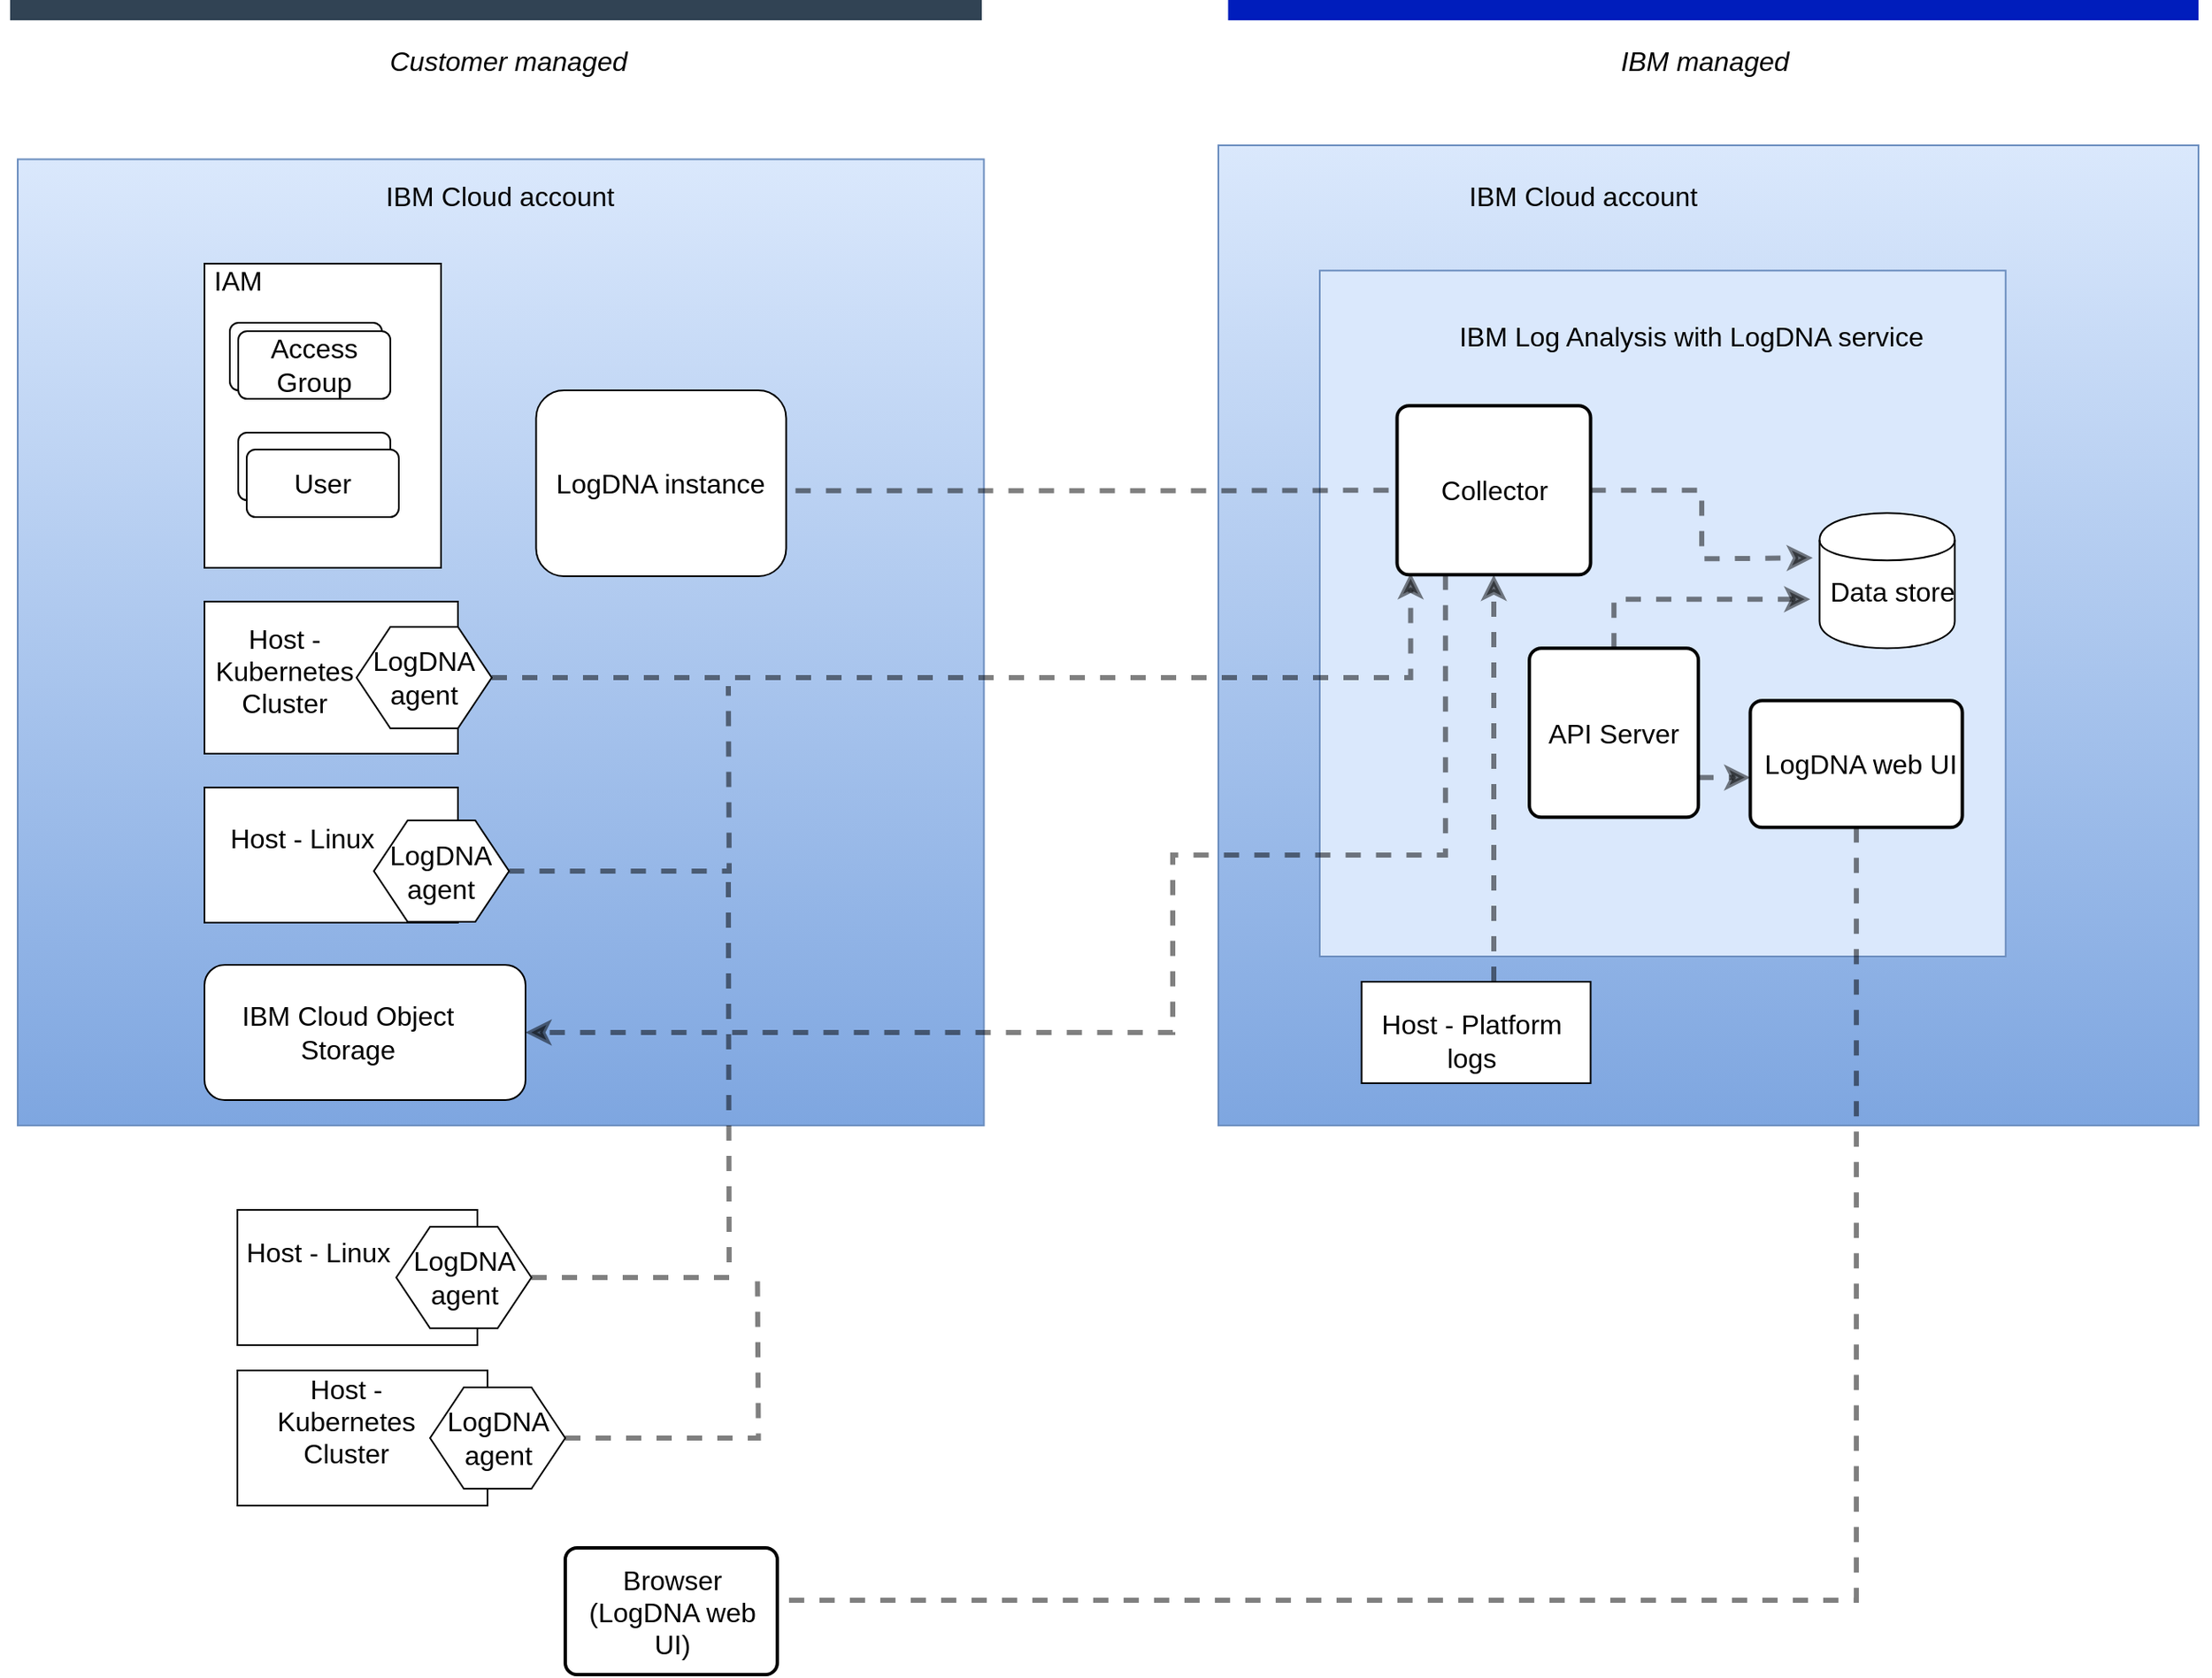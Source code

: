 <mxfile version="13.1.1" type="device"><diagram id="KGjhrkGEUppWPV7_tGg4" name="Page-1"><mxGraphModel dx="2201" dy="796" grid="1" gridSize="10" guides="1" tooltips="1" connect="1" arrows="1" fold="1" page="1" pageScale="1" pageWidth="850" pageHeight="1100" math="0" shadow="0"><root><mxCell id="0"/><mxCell id="1" parent="0"/><mxCell id="ui4-TvKn_bzTP9bnLdss-76" value="" style="whiteSpace=wrap;html=1;aspect=fixed;fontSize=16;fillColor=#dae8fc;strokeColor=#6c8ebf;gradientColor=#7ea6e0;" parent="1" vertex="1"><mxGeometry x="640" y="120" width="580" height="580" as="geometry"/></mxCell><mxCell id="ui4-TvKn_bzTP9bnLdss-112" value="" style="whiteSpace=wrap;html=1;aspect=fixed;fontSize=16;fillColor=#dae8fc;strokeColor=#6c8ebf;" parent="1" vertex="1"><mxGeometry x="700" y="194.13" width="405.87" height="405.87" as="geometry"/></mxCell><mxCell id="ui4-TvKn_bzTP9bnLdss-1" value="" style="endArrow=none;html=1;strokeColor=#314354;strokeWidth=12;fillColor=#647687;" parent="1" edge="1"><mxGeometry width="50" height="50" relative="1" as="geometry"><mxPoint x="-75" y="40" as="sourcePoint"/><mxPoint x="500" y="40" as="targetPoint"/></mxGeometry></mxCell><mxCell id="ui4-TvKn_bzTP9bnLdss-2" value="" style="endArrow=none;html=1;strokeColor=#001DBC;strokeWidth=12;fillColor=#0050ef;" parent="1" edge="1"><mxGeometry width="50" height="50" relative="1" as="geometry"><mxPoint x="645.76" y="40" as="sourcePoint"/><mxPoint x="1220" y="40" as="targetPoint"/></mxGeometry></mxCell><mxCell id="ui4-TvKn_bzTP9bnLdss-6" value="" style="whiteSpace=wrap;html=1;aspect=fixed;fillColor=#dae8fc;strokeColor=#6c8ebf;gradientColor=#7ea6e0;" parent="1" vertex="1"><mxGeometry x="-70.5" y="128.25" width="571.75" height="571.75" as="geometry"/></mxCell><mxCell id="ui4-TvKn_bzTP9bnLdss-7" value="&lt;font style=&quot;font-size: 16px&quot;&gt;IBM Cloud account&lt;/font&gt; " style="text;html=1;strokeColor=none;fillColor=none;align=center;verticalAlign=middle;whiteSpace=wrap;rounded=0;" parent="1" vertex="1"><mxGeometry x="5" y="140" width="420" height="20" as="geometry"/></mxCell><mxCell id="ui4-TvKn_bzTP9bnLdss-11" value="" style="rounded=0;whiteSpace=wrap;html=1;" parent="1" vertex="1"><mxGeometry x="40" y="190" width="140" height="180" as="geometry"/></mxCell><mxCell id="ui4-TvKn_bzTP9bnLdss-12" value="&lt;font style=&quot;font-size: 16px&quot;&gt;IAM&lt;/font&gt;" style="text;html=1;strokeColor=none;fillColor=none;align=center;verticalAlign=middle;whiteSpace=wrap;rounded=0;" parent="1" vertex="1"><mxGeometry x="40" y="190" width="40" height="20" as="geometry"/></mxCell><mxCell id="ui4-TvKn_bzTP9bnLdss-13" value="Access Group" style="rounded=1;whiteSpace=wrap;html=1;arcSize=13;" parent="1" vertex="1"><mxGeometry x="55" y="225" width="90" height="40" as="geometry"/></mxCell><mxCell id="ui4-TvKn_bzTP9bnLdss-19" value="&lt;font style=&quot;font-size: 16px&quot;&gt;Access Group&lt;/font&gt;" style="rounded=1;whiteSpace=wrap;html=1;arcSize=13;" parent="1" vertex="1"><mxGeometry x="60" y="230" width="90" height="40" as="geometry"/></mxCell><mxCell id="ui4-TvKn_bzTP9bnLdss-28" value="User" style="rounded=1;whiteSpace=wrap;html=1;arcSize=13;" parent="1" vertex="1"><mxGeometry x="60" y="290" width="90" height="40" as="geometry"/></mxCell><mxCell id="ui4-TvKn_bzTP9bnLdss-29" value="&lt;font style=&quot;font-size: 16px&quot;&gt;User&lt;/font&gt;" style="rounded=1;whiteSpace=wrap;html=1;arcSize=13;" parent="1" vertex="1"><mxGeometry x="65" y="300" width="90" height="40" as="geometry"/></mxCell><mxCell id="ui4-TvKn_bzTP9bnLdss-184" value="" style="edgeStyle=orthogonalEdgeStyle;rounded=0;comic=0;jumpStyle=none;jumpSize=9;orthogonalLoop=1;jettySize=auto;html=1;dashed=1;endArrow=none;endFill=0;endSize=6;strokeColor=#000000;strokeWidth=3;fontSize=16;opacity=50;exitX=0.805;exitY=0.343;exitDx=0;exitDy=0;exitPerimeter=0;" parent="1" source="ui4-TvKn_bzTP9bnLdss-6" target="ui4-TvKn_bzTP9bnLdss-82" edge="1"><mxGeometry relative="1" as="geometry"><mxPoint x="660.0" y="324.13" as="sourcePoint"/></mxGeometry></mxCell><mxCell id="ui4-TvKn_bzTP9bnLdss-33" value="" style="rounded=1;whiteSpace=wrap;html=1;" parent="1" vertex="1"><mxGeometry x="236.25" y="265" width="147.99" height="110" as="geometry"/></mxCell><mxCell id="ui4-TvKn_bzTP9bnLdss-38" value="LogDNA instance" style="text;html=1;strokeColor=none;fillColor=none;align=center;verticalAlign=middle;whiteSpace=wrap;rounded=0;fontSize=16;" parent="1" vertex="1"><mxGeometry x="245.24" y="310" width="130" height="20" as="geometry"/></mxCell><mxCell id="ui4-TvKn_bzTP9bnLdss-41" value="Customer managed" style="text;html=1;strokeColor=none;fillColor=none;align=center;verticalAlign=middle;whiteSpace=wrap;rounded=0;fontSize=16;fontStyle=2" parent="1" vertex="1"><mxGeometry x="10" y="60" width="420" height="20" as="geometry"/></mxCell><mxCell id="ui4-TvKn_bzTP9bnLdss-42" value="IBM managed" style="text;html=1;strokeColor=none;fillColor=none;align=center;verticalAlign=middle;whiteSpace=wrap;rounded=0;fontSize=16;fontStyle=2" parent="1" vertex="1"><mxGeometry x="645.76" y="60" width="564.24" height="20" as="geometry"/></mxCell><mxCell id="ui4-TvKn_bzTP9bnLdss-71" value="" style="rounded=0;whiteSpace=wrap;html=1;fontSize=16;" parent="1" vertex="1"><mxGeometry x="40.0" y="390" width="150" height="90" as="geometry"/></mxCell><mxCell id="ui4-TvKn_bzTP9bnLdss-72" value="Host - Kubernetes Cluster" style="text;html=1;strokeColor=none;fillColor=none;align=center;verticalAlign=middle;whiteSpace=wrap;rounded=0;fontSize=16;" parent="1" vertex="1"><mxGeometry x="40" y="402.06" width="95" height="57.44" as="geometry"/></mxCell><mxCell id="ui4-TvKn_bzTP9bnLdss-173" value="" style="edgeStyle=orthogonalEdgeStyle;rounded=0;comic=0;jumpStyle=none;jumpSize=9;orthogonalLoop=1;jettySize=auto;html=1;dashed=1;endSize=6;strokeColor=#000000;strokeWidth=3;fontSize=16;opacity=50;entryX=0.07;entryY=0.99;entryDx=0;entryDy=0;entryPerimeter=0;" parent="1" source="ui4-TvKn_bzTP9bnLdss-73" target="ui4-TvKn_bzTP9bnLdss-82" edge="1"><mxGeometry relative="1" as="geometry"><mxPoint x="330" y="435" as="targetPoint"/></mxGeometry></mxCell><mxCell id="ui4-TvKn_bzTP9bnLdss-73" value="LogDNA agent" style="shape=hexagon;perimeter=hexagonPerimeter2;whiteSpace=wrap;html=1;fontSize=16;" parent="1" vertex="1"><mxGeometry x="130" y="405" width="80" height="60" as="geometry"/></mxCell><mxCell id="ui4-TvKn_bzTP9bnLdss-79" value="" style="shape=cylinder;whiteSpace=wrap;html=1;boundedLbl=1;backgroundOutline=1;fontSize=16;" parent="1" vertex="1"><mxGeometry x="995.76" y="337.63" width="80" height="80" as="geometry"/></mxCell><mxCell id="mQE9vFAL_3ipoWha6VcH-6" value="" style="edgeStyle=orthogonalEdgeStyle;rounded=0;orthogonalLoop=1;jettySize=auto;html=1;entryX=1;entryY=0.5;entryDx=0;entryDy=0;dashed=1;fontSize=16;strokeWidth=3;opacity=50;endArrow=classic;endSize=6;exitX=0.25;exitY=1;exitDx=0;exitDy=0;" parent="1" source="ui4-TvKn_bzTP9bnLdss-82" target="mQE9vFAL_3ipoWha6VcH-1" edge="1"><mxGeometry relative="1" as="geometry"><mxPoint x="1161.26" y="384.13" as="targetPoint"/><Array as="points"><mxPoint x="774" y="540"/><mxPoint x="613" y="540"/><mxPoint x="613" y="645"/></Array></mxGeometry></mxCell><mxCell id="ui4-TvKn_bzTP9bnLdss-80" value="Data store" style="text;html=1;strokeColor=none;fillColor=none;align=center;verticalAlign=middle;whiteSpace=wrap;rounded=0;fontSize=16;" parent="1" vertex="1"><mxGeometry x="995.76" y="374.13" width="85.5" height="20" as="geometry"/></mxCell><mxCell id="ui4-TvKn_bzTP9bnLdss-162" value="" style="edgeStyle=orthogonalEdgeStyle;rounded=0;comic=0;jumpStyle=none;jumpSize=9;orthogonalLoop=1;jettySize=auto;html=1;dashed=1;endSize=6;strokeColor=#000000;strokeWidth=3;fontSize=16;opacity=50;entryX=0.025;entryY=0.394;entryDx=0;entryDy=0;entryPerimeter=0;" parent="1" source="ui4-TvKn_bzTP9bnLdss-82" edge="1"><mxGeometry relative="1" as="geometry"><mxPoint x="991.76" y="364.15" as="targetPoint"/></mxGeometry></mxCell><mxCell id="ui4-TvKn_bzTP9bnLdss-82" value="Collector" style="rounded=1;whiteSpace=wrap;html=1;absoluteArcSize=1;arcSize=14;strokeWidth=2;fontSize=16;" parent="1" vertex="1"><mxGeometry x="745.76" y="274.13" width="114.5" height="100" as="geometry"/></mxCell><mxCell id="ui4-TvKn_bzTP9bnLdss-83" value="&lt;font style=&quot;font-size: 16px&quot;&gt;IBM Log Analysis with LogDNA service&lt;/font&gt; " style="text;html=1;strokeColor=none;fillColor=none;align=center;verticalAlign=middle;whiteSpace=wrap;rounded=0;" parent="1" vertex="1"><mxGeometry x="760.26" y="222.63" width="320" height="20" as="geometry"/></mxCell><mxCell id="ui4-TvKn_bzTP9bnLdss-158" value="" style="edgeStyle=orthogonalEdgeStyle;rounded=0;comic=0;jumpStyle=none;jumpSize=9;orthogonalLoop=1;jettySize=auto;html=1;strokeColor=#000000;strokeWidth=3;fontSize=16;opacity=50;endSize=6;dashed=1;" parent="1" source="ui4-TvKn_bzTP9bnLdss-86" target="ui4-TvKn_bzTP9bnLdss-157" edge="1"><mxGeometry relative="1" as="geometry"><Array as="points"><mxPoint x="935.76" y="494.13"/><mxPoint x="935.76" y="494.13"/></Array></mxGeometry></mxCell><mxCell id="ui4-TvKn_bzTP9bnLdss-160" value="" style="edgeStyle=orthogonalEdgeStyle;rounded=0;comic=0;jumpStyle=none;jumpSize=9;orthogonalLoop=1;jettySize=auto;html=1;dashed=1;endSize=6;strokeColor=#000000;strokeWidth=3;fontSize=16;opacity=50;entryX=0;entryY=0.7;entryDx=0;entryDy=0;" parent="1" source="ui4-TvKn_bzTP9bnLdss-86" edge="1"><mxGeometry relative="1" as="geometry"><mxPoint x="990.26" y="388.63" as="targetPoint"/><Array as="points"><mxPoint x="873.76" y="389.13"/></Array></mxGeometry></mxCell><mxCell id="ui4-TvKn_bzTP9bnLdss-86" value="API Server" style="rounded=1;whiteSpace=wrap;html=1;absoluteArcSize=1;arcSize=14;strokeWidth=2;fontSize=16;" parent="1" vertex="1"><mxGeometry x="824.05" y="417.63" width="100" height="100" as="geometry"/></mxCell><mxCell id="ui4-TvKn_bzTP9bnLdss-183" value="" style="edgeStyle=orthogonalEdgeStyle;rounded=0;comic=0;jumpStyle=none;jumpSize=9;orthogonalLoop=1;jettySize=auto;html=1;dashed=1;endArrow=none;endFill=0;endSize=6;strokeColor=#000000;strokeWidth=3;fontSize=16;opacity=50;entryX=1.018;entryY=0.413;entryDx=0;entryDy=0;entryPerimeter=0;" parent="1" source="ui4-TvKn_bzTP9bnLdss-157" target="ui4-TvKn_bzTP9bnLdss-180" edge="1"><mxGeometry relative="1" as="geometry"><mxPoint x="741.75" y="599.5" as="targetPoint"/><Array as="points"><mxPoint x="1018" y="981"/></Array></mxGeometry></mxCell><mxCell id="ui4-TvKn_bzTP9bnLdss-157" value="&amp;nbsp;LogDNA web UI" style="rounded=1;whiteSpace=wrap;html=1;absoluteArcSize=1;arcSize=14;strokeWidth=2;fontSize=16;" parent="1" vertex="1"><mxGeometry x="954.76" y="448.63" width="125.5" height="75" as="geometry"/></mxCell><mxCell id="ui4-TvKn_bzTP9bnLdss-180" value="&lt;div&gt;Browser&lt;/div&gt;&lt;div&gt;(LogDNA web UI)&lt;br&gt;&lt;/div&gt;" style="rounded=1;whiteSpace=wrap;html=1;absoluteArcSize=1;arcSize=14;strokeWidth=2;fontSize=16;" parent="1" vertex="1"><mxGeometry x="253.5" y="950" width="125.5" height="75" as="geometry"/></mxCell><mxCell id="ui4-TvKn_bzTP9bnLdss-100" value="" style="rounded=0;whiteSpace=wrap;html=1;fontSize=16;" parent="1" vertex="1"><mxGeometry x="59.5" y="845" width="147.99" height="80" as="geometry"/></mxCell><mxCell id="ui4-TvKn_bzTP9bnLdss-101" value="Host - Kubernetes Cluster" style="text;html=1;strokeColor=none;fillColor=none;align=center;verticalAlign=middle;whiteSpace=wrap;rounded=0;fontSize=16;" parent="1" vertex="1"><mxGeometry x="63.5" y="855" width="120" height="40" as="geometry"/></mxCell><mxCell id="ui4-TvKn_bzTP9bnLdss-179" value="" style="edgeStyle=orthogonalEdgeStyle;rounded=0;comic=0;jumpStyle=none;jumpSize=9;orthogonalLoop=1;jettySize=auto;html=1;dashed=1;endArrow=none;endFill=0;endSize=6;strokeColor=#000000;strokeWidth=3;fontSize=16;opacity=50;" parent="1" source="ui4-TvKn_bzTP9bnLdss-102" edge="1"><mxGeometry relative="1" as="geometry"><mxPoint x="367.25" y="790" as="targetPoint"/></mxGeometry></mxCell><mxCell id="ui4-TvKn_bzTP9bnLdss-102" value="LogDNA agent" style="shape=hexagon;perimeter=hexagonPerimeter2;whiteSpace=wrap;html=1;fontSize=16;" parent="1" vertex="1"><mxGeometry x="173.5" y="855" width="80" height="60" as="geometry"/></mxCell><mxCell id="ui4-TvKn_bzTP9bnLdss-163" value="" style="edgeStyle=orthogonalEdgeStyle;rounded=0;comic=0;jumpStyle=none;jumpSize=9;orthogonalLoop=1;jettySize=auto;html=1;dashed=1;endSize=6;strokeColor=#000000;strokeWidth=3;fontSize=16;opacity=50;" parent="1" source="ui4-TvKn_bzTP9bnLdss-104" target="ui4-TvKn_bzTP9bnLdss-82" edge="1"><mxGeometry relative="1" as="geometry"><Array as="points"><mxPoint x="803" y="560"/><mxPoint x="803" y="560"/></Array><mxPoint x="803.6" y="564.13" as="sourcePoint"/></mxGeometry></mxCell><mxCell id="ui4-TvKn_bzTP9bnLdss-104" value="" style="rounded=0;whiteSpace=wrap;html=1;fontSize=16;" parent="1" vertex="1"><mxGeometry x="724.76" y="615" width="135.5" height="60" as="geometry"/></mxCell><mxCell id="ui4-TvKn_bzTP9bnLdss-105" value="Host - Platform logs" style="text;html=1;strokeColor=none;fillColor=none;align=center;verticalAlign=middle;whiteSpace=wrap;rounded=0;fontSize=16;" parent="1" vertex="1"><mxGeometry x="720.26" y="645" width="140" height="10" as="geometry"/></mxCell><mxCell id="ui4-TvKn_bzTP9bnLdss-113" value="&lt;font style=&quot;font-size: 16px&quot;&gt;IBM Cloud account&lt;/font&gt; " style="text;html=1;strokeColor=none;fillColor=none;align=center;verticalAlign=middle;whiteSpace=wrap;rounded=0;" parent="1" vertex="1"><mxGeometry x="645.76" y="140" width="420" height="20" as="geometry"/></mxCell><mxCell id="ui4-TvKn_bzTP9bnLdss-114" value="" style="rounded=0;whiteSpace=wrap;html=1;fontSize=16;" parent="1" vertex="1"><mxGeometry x="40" y="500" width="150" height="80" as="geometry"/></mxCell><mxCell id="ui4-TvKn_bzTP9bnLdss-175" value="" style="edgeStyle=orthogonalEdgeStyle;rounded=0;comic=0;jumpStyle=none;jumpSize=9;orthogonalLoop=1;jettySize=auto;html=1;dashed=1;endSize=6;strokeColor=#000000;strokeWidth=3;fontSize=16;opacity=50;endArrow=none;endFill=0;" parent="1" source="ui4-TvKn_bzTP9bnLdss-115" edge="1"><mxGeometry relative="1" as="geometry"><mxPoint x="350" y="440" as="targetPoint"/></mxGeometry></mxCell><mxCell id="ui4-TvKn_bzTP9bnLdss-115" value="LogDNA agent" style="shape=hexagon;perimeter=hexagonPerimeter2;whiteSpace=wrap;html=1;fontSize=16;" parent="1" vertex="1"><mxGeometry x="140.25" y="519.5" width="80" height="60" as="geometry"/></mxCell><mxCell id="ui4-TvKn_bzTP9bnLdss-116" value="Host - Linux" style="text;html=1;strokeColor=none;fillColor=none;align=center;verticalAlign=middle;whiteSpace=wrap;rounded=0;fontSize=16;" parent="1" vertex="1"><mxGeometry x="50.76" y="510" width="94.24" height="40" as="geometry"/></mxCell><mxCell id="ui4-TvKn_bzTP9bnLdss-131" value="" style="endArrow=classic;html=1;dashed=1;strokeColor=#000000;strokeWidth=15;fontSize=16;opacity=0;" parent="1" edge="1"><mxGeometry width="50" height="50" relative="1" as="geometry"><mxPoint x="675.76" y="504.13" as="sourcePoint"/><mxPoint x="725.76" y="454.13" as="targetPoint"/></mxGeometry></mxCell><mxCell id="ui4-TvKn_bzTP9bnLdss-144" value="" style="rounded=0;whiteSpace=wrap;html=1;fontSize=16;" parent="1" vertex="1"><mxGeometry x="59.5" y="750" width="142.01" height="80" as="geometry"/></mxCell><mxCell id="ui4-TvKn_bzTP9bnLdss-145" value="Host - Linux" style="text;html=1;strokeColor=none;fillColor=none;align=center;verticalAlign=middle;whiteSpace=wrap;rounded=0;fontSize=16;" parent="1" vertex="1"><mxGeometry x="51" y="755" width="112.5" height="40" as="geometry"/></mxCell><mxCell id="ui4-TvKn_bzTP9bnLdss-151" style="edgeStyle=orthogonalEdgeStyle;rounded=0;comic=0;jumpStyle=none;jumpSize=9;orthogonalLoop=1;jettySize=auto;html=1;exitX=0.5;exitY=0;exitDx=0;exitDy=0;dashed=1;strokeColor=#000000;strokeWidth=15;fontSize=16;opacity=0;" parent="1" source="ui4-TvKn_bzTP9bnLdss-146" edge="1"><mxGeometry relative="1" as="geometry"><mxPoint x="203.5" y="755" as="targetPoint"/></mxGeometry></mxCell><mxCell id="ui4-TvKn_bzTP9bnLdss-177" value="" style="edgeStyle=orthogonalEdgeStyle;rounded=0;comic=0;jumpStyle=none;jumpSize=9;orthogonalLoop=1;jettySize=auto;html=1;dashed=1;endArrow=none;endFill=0;endSize=6;strokeColor=#000000;strokeWidth=3;fontSize=16;opacity=50;" parent="1" source="ui4-TvKn_bzTP9bnLdss-146" edge="1"><mxGeometry relative="1" as="geometry"><mxPoint x="350" y="550" as="targetPoint"/></mxGeometry></mxCell><mxCell id="ui4-TvKn_bzTP9bnLdss-146" value="LogDNA agent" style="shape=hexagon;perimeter=hexagonPerimeter2;whiteSpace=wrap;html=1;fontSize=16;" parent="1" vertex="1"><mxGeometry x="153.5" y="760" width="80" height="60" as="geometry"/></mxCell><mxCell id="ui4-TvKn_bzTP9bnLdss-156" value="" style="endArrow=none;dashed=1;html=1;strokeColor=#000000;strokeWidth=15;fontSize=16;opacity=0;" parent="1" edge="1"><mxGeometry width="50" height="50" relative="1" as="geometry"><mxPoint x="675.76" y="494.13" as="sourcePoint"/><mxPoint x="725.76" y="444.13" as="targetPoint"/></mxGeometry></mxCell><mxCell id="mQE9vFAL_3ipoWha6VcH-1" value="" style="rounded=1;whiteSpace=wrap;html=1;" parent="1" vertex="1"><mxGeometry x="40" y="605" width="190" height="80" as="geometry"/></mxCell><mxCell id="mQE9vFAL_3ipoWha6VcH-4" value="IBM Cloud Object Storage" style="text;html=1;strokeColor=none;fillColor=none;align=center;verticalAlign=middle;whiteSpace=wrap;rounded=0;fontSize=16;" parent="1" vertex="1"><mxGeometry x="60" y="635" width="130" height="20" as="geometry"/></mxCell></root></mxGraphModel></diagram></mxfile>